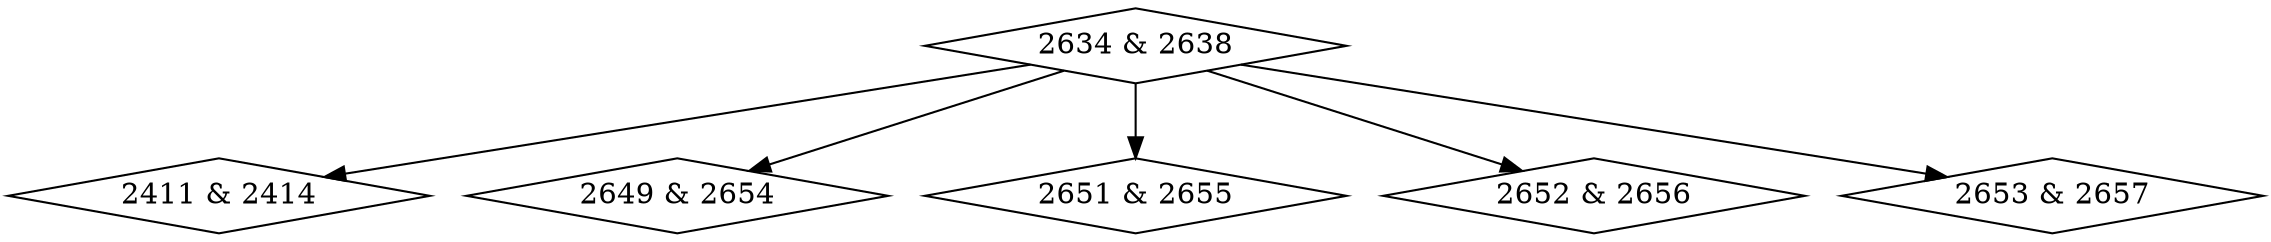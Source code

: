digraph {
0 [label = "2411 & 2414", shape = diamond];
1 [label = "2634 & 2638", shape = diamond];
2 [label = "2649 & 2654", shape = diamond];
3 [label = "2651 & 2655", shape = diamond];
4 [label = "2652 & 2656", shape = diamond];
5 [label = "2653 & 2657", shape = diamond];
1->0;
1->2;
1->3;
1->4;
1->5;
}
